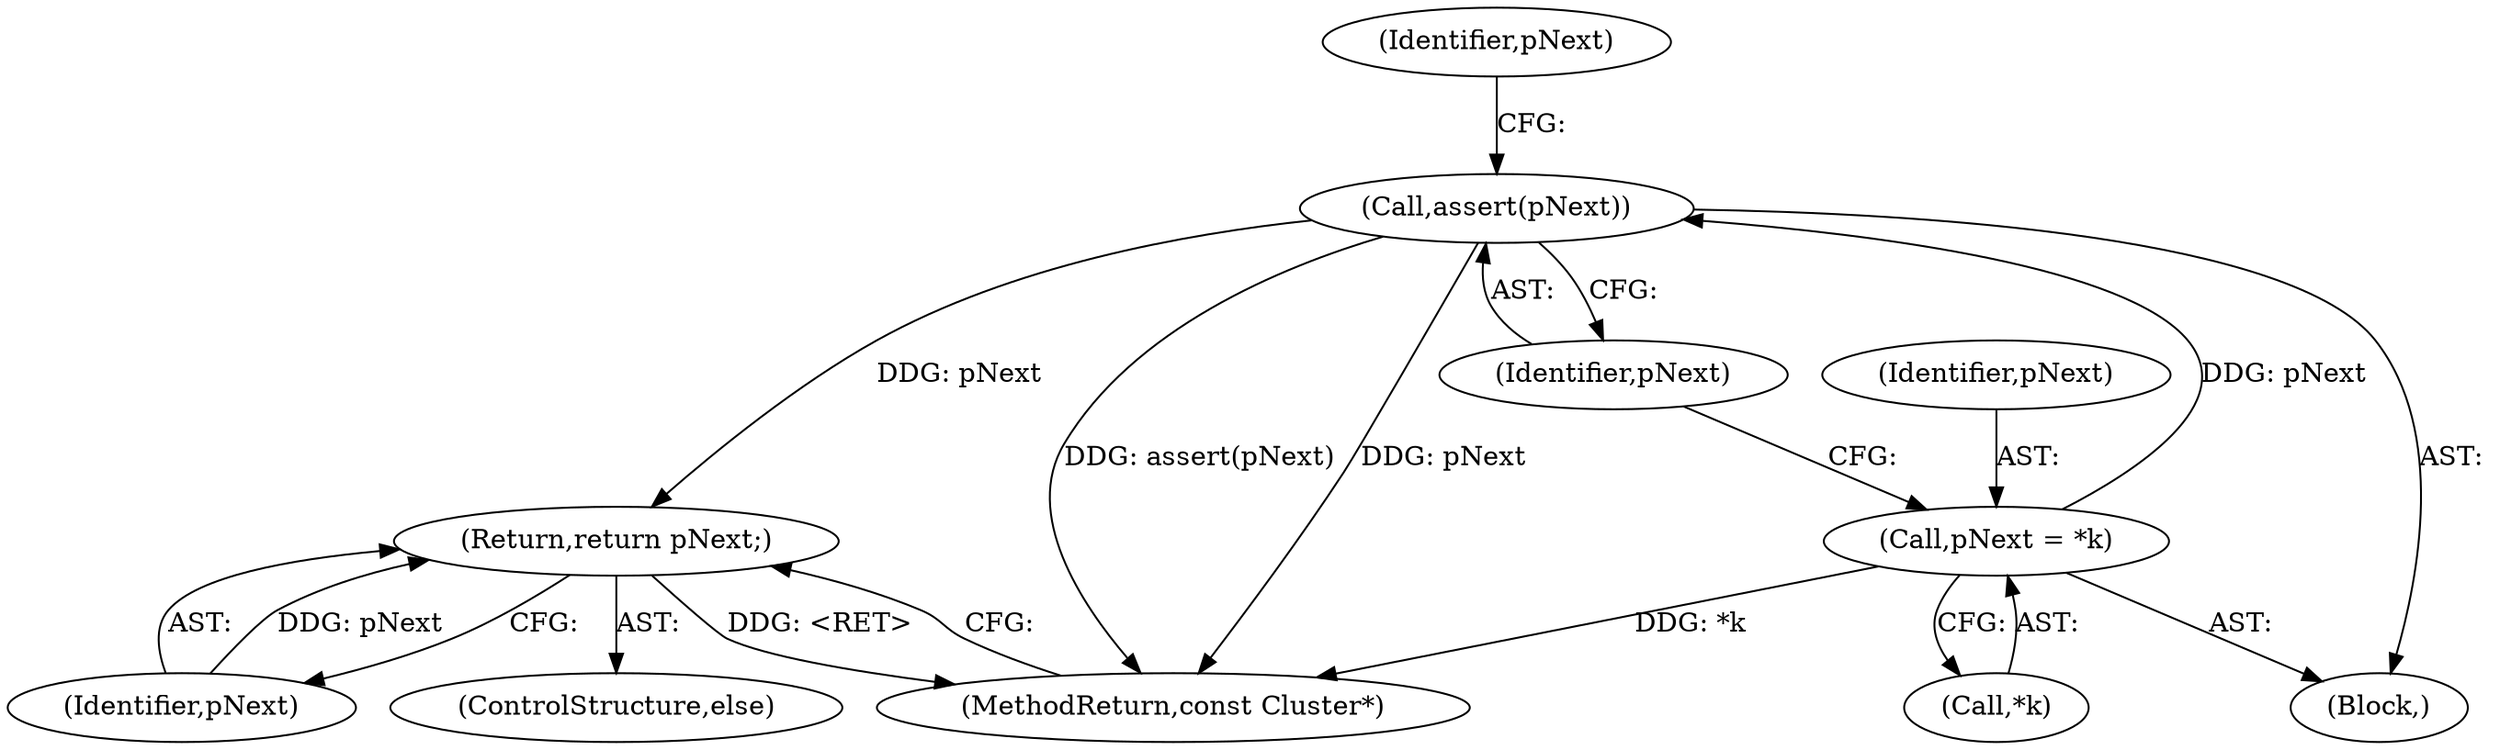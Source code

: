 digraph "1_Android_04839626ed859623901ebd3a5fd483982186b59d_109@API" {
"1000471" [label="(Call,assert(pNext))"];
"1000467" [label="(Call,pNext = *k)"];
"1000500" [label="(Return,return pNext;)"];
"1000538" [label="(MethodReturn,const Cluster*)"];
"1000500" [label="(Return,return pNext;)"];
"1000469" [label="(Call,*k)"];
"1000499" [label="(ControlStructure,else)"];
"1000471" [label="(Call,assert(pNext))"];
"1000468" [label="(Identifier,pNext)"];
"1000472" [label="(Identifier,pNext)"];
"1000467" [label="(Call,pNext = *k)"];
"1000453" [label="(Block,)"];
"1000501" [label="(Identifier,pNext)"];
"1000476" [label="(Identifier,pNext)"];
"1000471" -> "1000453"  [label="AST: "];
"1000471" -> "1000472"  [label="CFG: "];
"1000472" -> "1000471"  [label="AST: "];
"1000476" -> "1000471"  [label="CFG: "];
"1000471" -> "1000538"  [label="DDG: pNext"];
"1000471" -> "1000538"  [label="DDG: assert(pNext)"];
"1000467" -> "1000471"  [label="DDG: pNext"];
"1000471" -> "1000500"  [label="DDG: pNext"];
"1000467" -> "1000453"  [label="AST: "];
"1000467" -> "1000469"  [label="CFG: "];
"1000468" -> "1000467"  [label="AST: "];
"1000469" -> "1000467"  [label="AST: "];
"1000472" -> "1000467"  [label="CFG: "];
"1000467" -> "1000538"  [label="DDG: *k"];
"1000500" -> "1000499"  [label="AST: "];
"1000500" -> "1000501"  [label="CFG: "];
"1000501" -> "1000500"  [label="AST: "];
"1000538" -> "1000500"  [label="CFG: "];
"1000500" -> "1000538"  [label="DDG: <RET>"];
"1000501" -> "1000500"  [label="DDG: pNext"];
}
